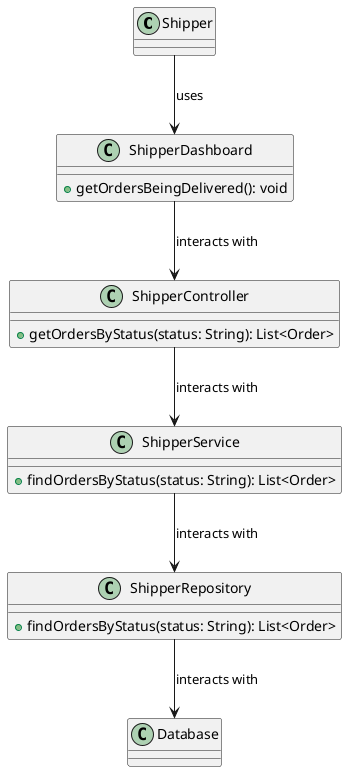 @startuml
class Shipper {
}

class ShipperDashboard {
  +getOrdersBeingDelivered(): void
}

class ShipperController {
  +getOrdersByStatus(status: String): List<Order>
}

class ShipperService {
  +findOrdersByStatus(status: String): List<Order>
}

class ShipperRepository {
  +findOrdersByStatus(status: String): List<Order>
}

class Database {
}

Shipper --> ShipperDashboard : uses
ShipperDashboard --> ShipperController : interacts with
ShipperController --> ShipperService : interacts with
ShipperService --> ShipperRepository : interacts with
ShipperRepository --> Database : interacts with
@enduml
